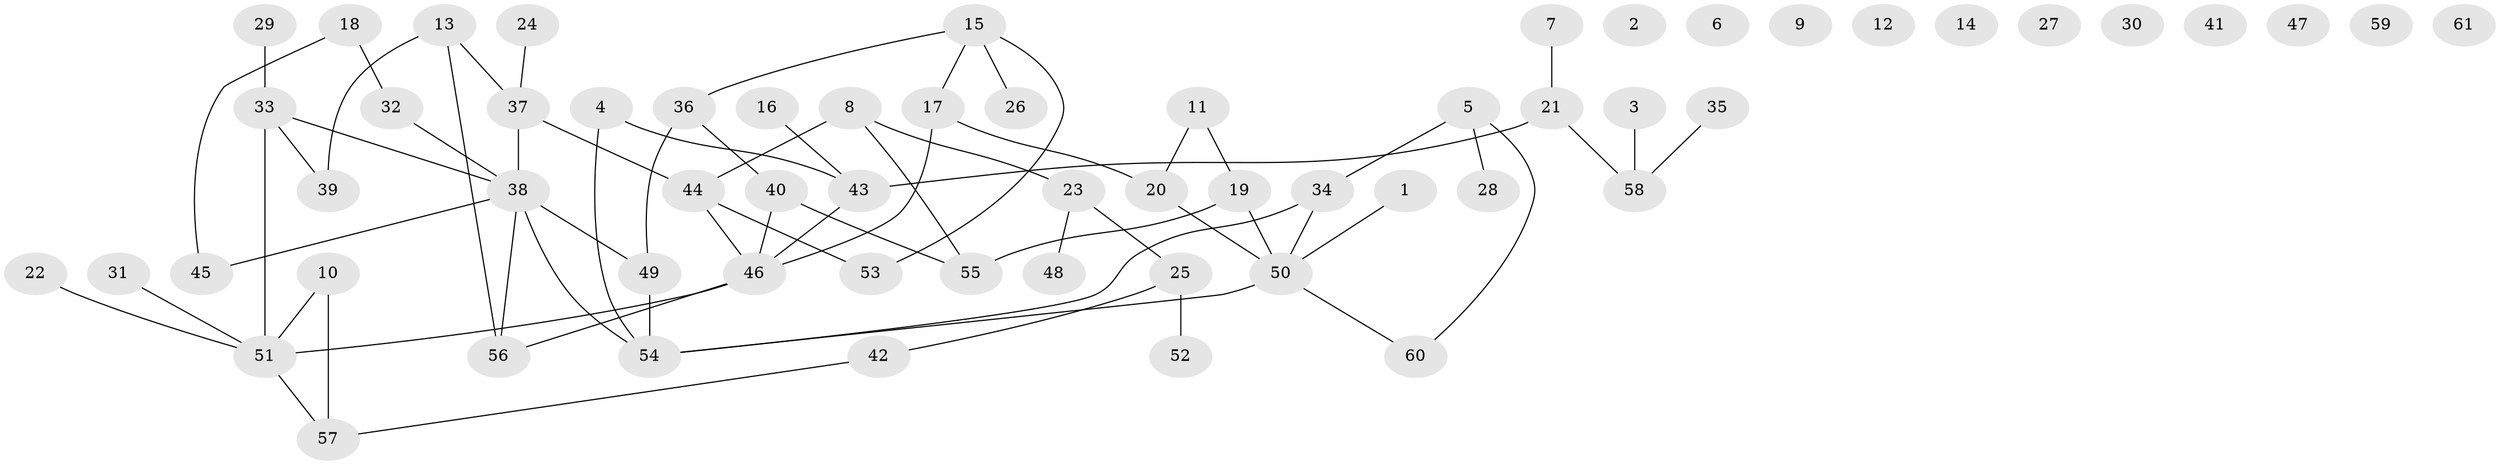 // Generated by graph-tools (version 1.1) at 2025/39/03/09/25 04:39:10]
// undirected, 61 vertices, 67 edges
graph export_dot {
graph [start="1"]
  node [color=gray90,style=filled];
  1;
  2;
  3;
  4;
  5;
  6;
  7;
  8;
  9;
  10;
  11;
  12;
  13;
  14;
  15;
  16;
  17;
  18;
  19;
  20;
  21;
  22;
  23;
  24;
  25;
  26;
  27;
  28;
  29;
  30;
  31;
  32;
  33;
  34;
  35;
  36;
  37;
  38;
  39;
  40;
  41;
  42;
  43;
  44;
  45;
  46;
  47;
  48;
  49;
  50;
  51;
  52;
  53;
  54;
  55;
  56;
  57;
  58;
  59;
  60;
  61;
  1 -- 50;
  3 -- 58;
  4 -- 43;
  4 -- 54;
  5 -- 28;
  5 -- 34;
  5 -- 60;
  7 -- 21;
  8 -- 23;
  8 -- 44;
  8 -- 55;
  10 -- 51;
  10 -- 57;
  11 -- 19;
  11 -- 20;
  13 -- 37;
  13 -- 39;
  13 -- 56;
  15 -- 17;
  15 -- 26;
  15 -- 36;
  15 -- 53;
  16 -- 43;
  17 -- 20;
  17 -- 46;
  18 -- 32;
  18 -- 45;
  19 -- 50;
  19 -- 55;
  20 -- 50;
  21 -- 43;
  21 -- 58;
  22 -- 51;
  23 -- 25;
  23 -- 48;
  24 -- 37;
  25 -- 42;
  25 -- 52;
  29 -- 33;
  31 -- 51;
  32 -- 38;
  33 -- 38;
  33 -- 39;
  33 -- 51;
  34 -- 50;
  34 -- 54;
  35 -- 58;
  36 -- 40;
  36 -- 49;
  37 -- 38;
  37 -- 44;
  38 -- 45;
  38 -- 49;
  38 -- 54;
  38 -- 56;
  40 -- 46;
  40 -- 55;
  42 -- 57;
  43 -- 46;
  44 -- 46;
  44 -- 53;
  46 -- 51;
  46 -- 56;
  49 -- 54;
  50 -- 54;
  50 -- 60;
  51 -- 57;
}
